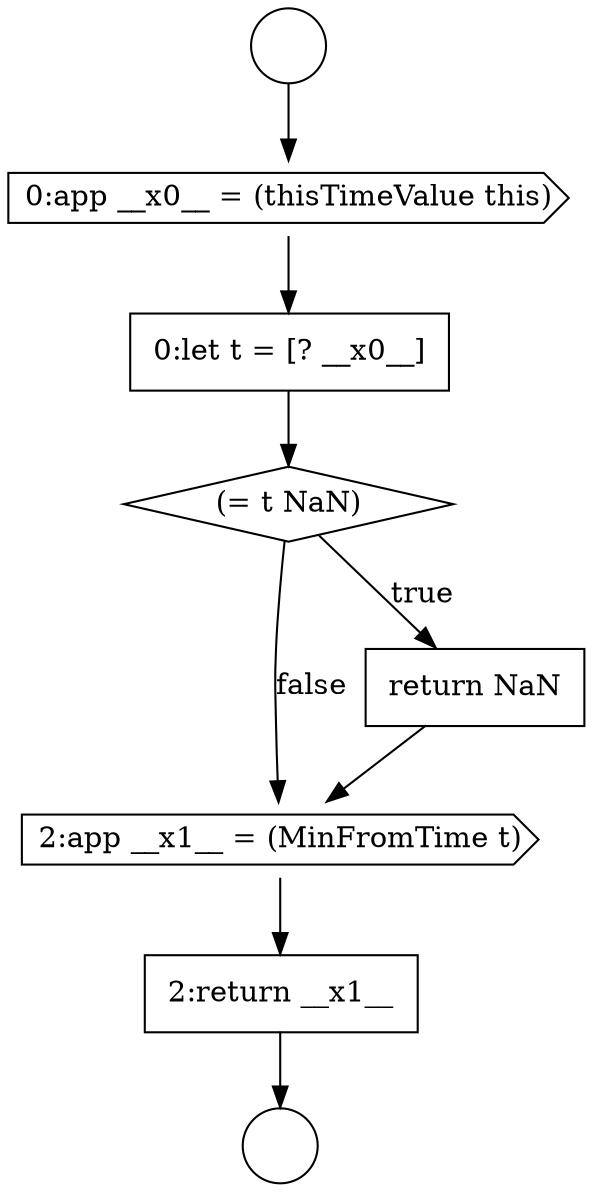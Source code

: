 digraph {
  node13401 [shape=circle label=" " color="black" fillcolor="white" style=filled]
  node13404 [shape=diamond, label=<<font color="black">(= t NaN)</font>> color="black" fillcolor="white" style=filled]
  node13407 [shape=none, margin=0, label=<<font color="black">
    <table border="0" cellborder="1" cellspacing="0" cellpadding="10">
      <tr><td align="left">2:return __x1__</td></tr>
    </table>
  </font>> color="black" fillcolor="white" style=filled]
  node13403 [shape=none, margin=0, label=<<font color="black">
    <table border="0" cellborder="1" cellspacing="0" cellpadding="10">
      <tr><td align="left">0:let t = [? __x0__]</td></tr>
    </table>
  </font>> color="black" fillcolor="white" style=filled]
  node13406 [shape=cds, label=<<font color="black">2:app __x1__ = (MinFromTime t)</font>> color="black" fillcolor="white" style=filled]
  node13400 [shape=circle label=" " color="black" fillcolor="white" style=filled]
  node13402 [shape=cds, label=<<font color="black">0:app __x0__ = (thisTimeValue this)</font>> color="black" fillcolor="white" style=filled]
  node13405 [shape=none, margin=0, label=<<font color="black">
    <table border="0" cellborder="1" cellspacing="0" cellpadding="10">
      <tr><td align="left">return NaN</td></tr>
    </table>
  </font>> color="black" fillcolor="white" style=filled]
  node13403 -> node13404 [ color="black"]
  node13402 -> node13403 [ color="black"]
  node13404 -> node13405 [label=<<font color="black">true</font>> color="black"]
  node13404 -> node13406 [label=<<font color="black">false</font>> color="black"]
  node13405 -> node13406 [ color="black"]
  node13407 -> node13401 [ color="black"]
  node13400 -> node13402 [ color="black"]
  node13406 -> node13407 [ color="black"]
}
